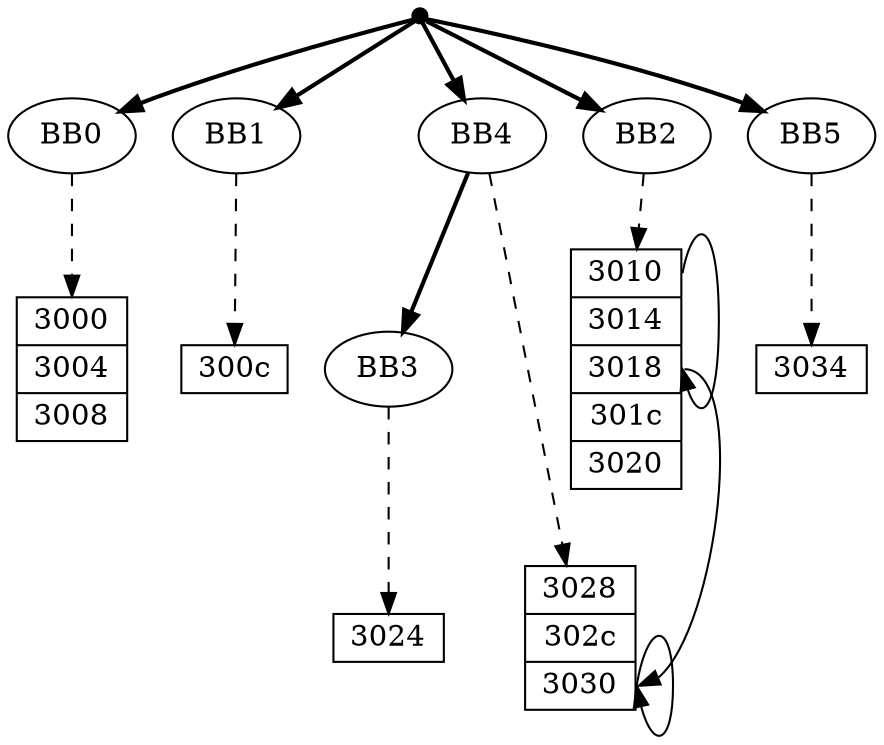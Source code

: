 digraph PDG {
  entry [label="",shape=point,height=.1];
  entry -> BB0 [style=bold];
  entry -> BB1 [style=bold];
  entry -> BB2 [style=bold];
  entry -> BB3 [style=invis];
  entry -> BB4 [style=bold];
  entry -> BB5 [style=bold];
  BB4   -> BB3 [style=bold];

  clusterBB0 [shape=record,height=.2,width=.5,label="{<_3000>3000|<_3004>3004|<_3008>3008}"];
  clusterBB1 [shape=record,height=.2,width=.5,label="{<_300c>300c}"];
  clusterBB2 [shape=record,height=.2,width=.5,label="{<_3010>3010|<_3014>3014|<_3018>3018|<_301c>301c|<_3020>3020}"];
  clusterBB3 [shape=record,height=.2,width=.5,label="{<_3024>3024}"];
  clusterBB4 [shape=record,height=.2,width=.5,label="{<_3028>3028|<_302c>302c|<_3030>3030}"];
  clusterBB5 [shape=record,height=.2,width=.5,label="{<_3034>3034}"];
  BB0 -> clusterBB0 [style=dashed];
  BB1 -> clusterBB1 [style=dashed];
  BB2 -> clusterBB2 [style=dashed];
  BB3 -> clusterBB3 [style=dashed];
  BB4 -> clusterBB4 [style=dashed];
  BB5 -> clusterBB5 [style=dashed];

  clusterBB2:_3010:e -> clusterBB2:_3018:e [style=solid];
  clusterBB2:_3018:e -> clusterBB4:_3030:e [style=solid];
  clusterBB4:_3030:e -> clusterBB4:_3030:e [style=solid];
}
